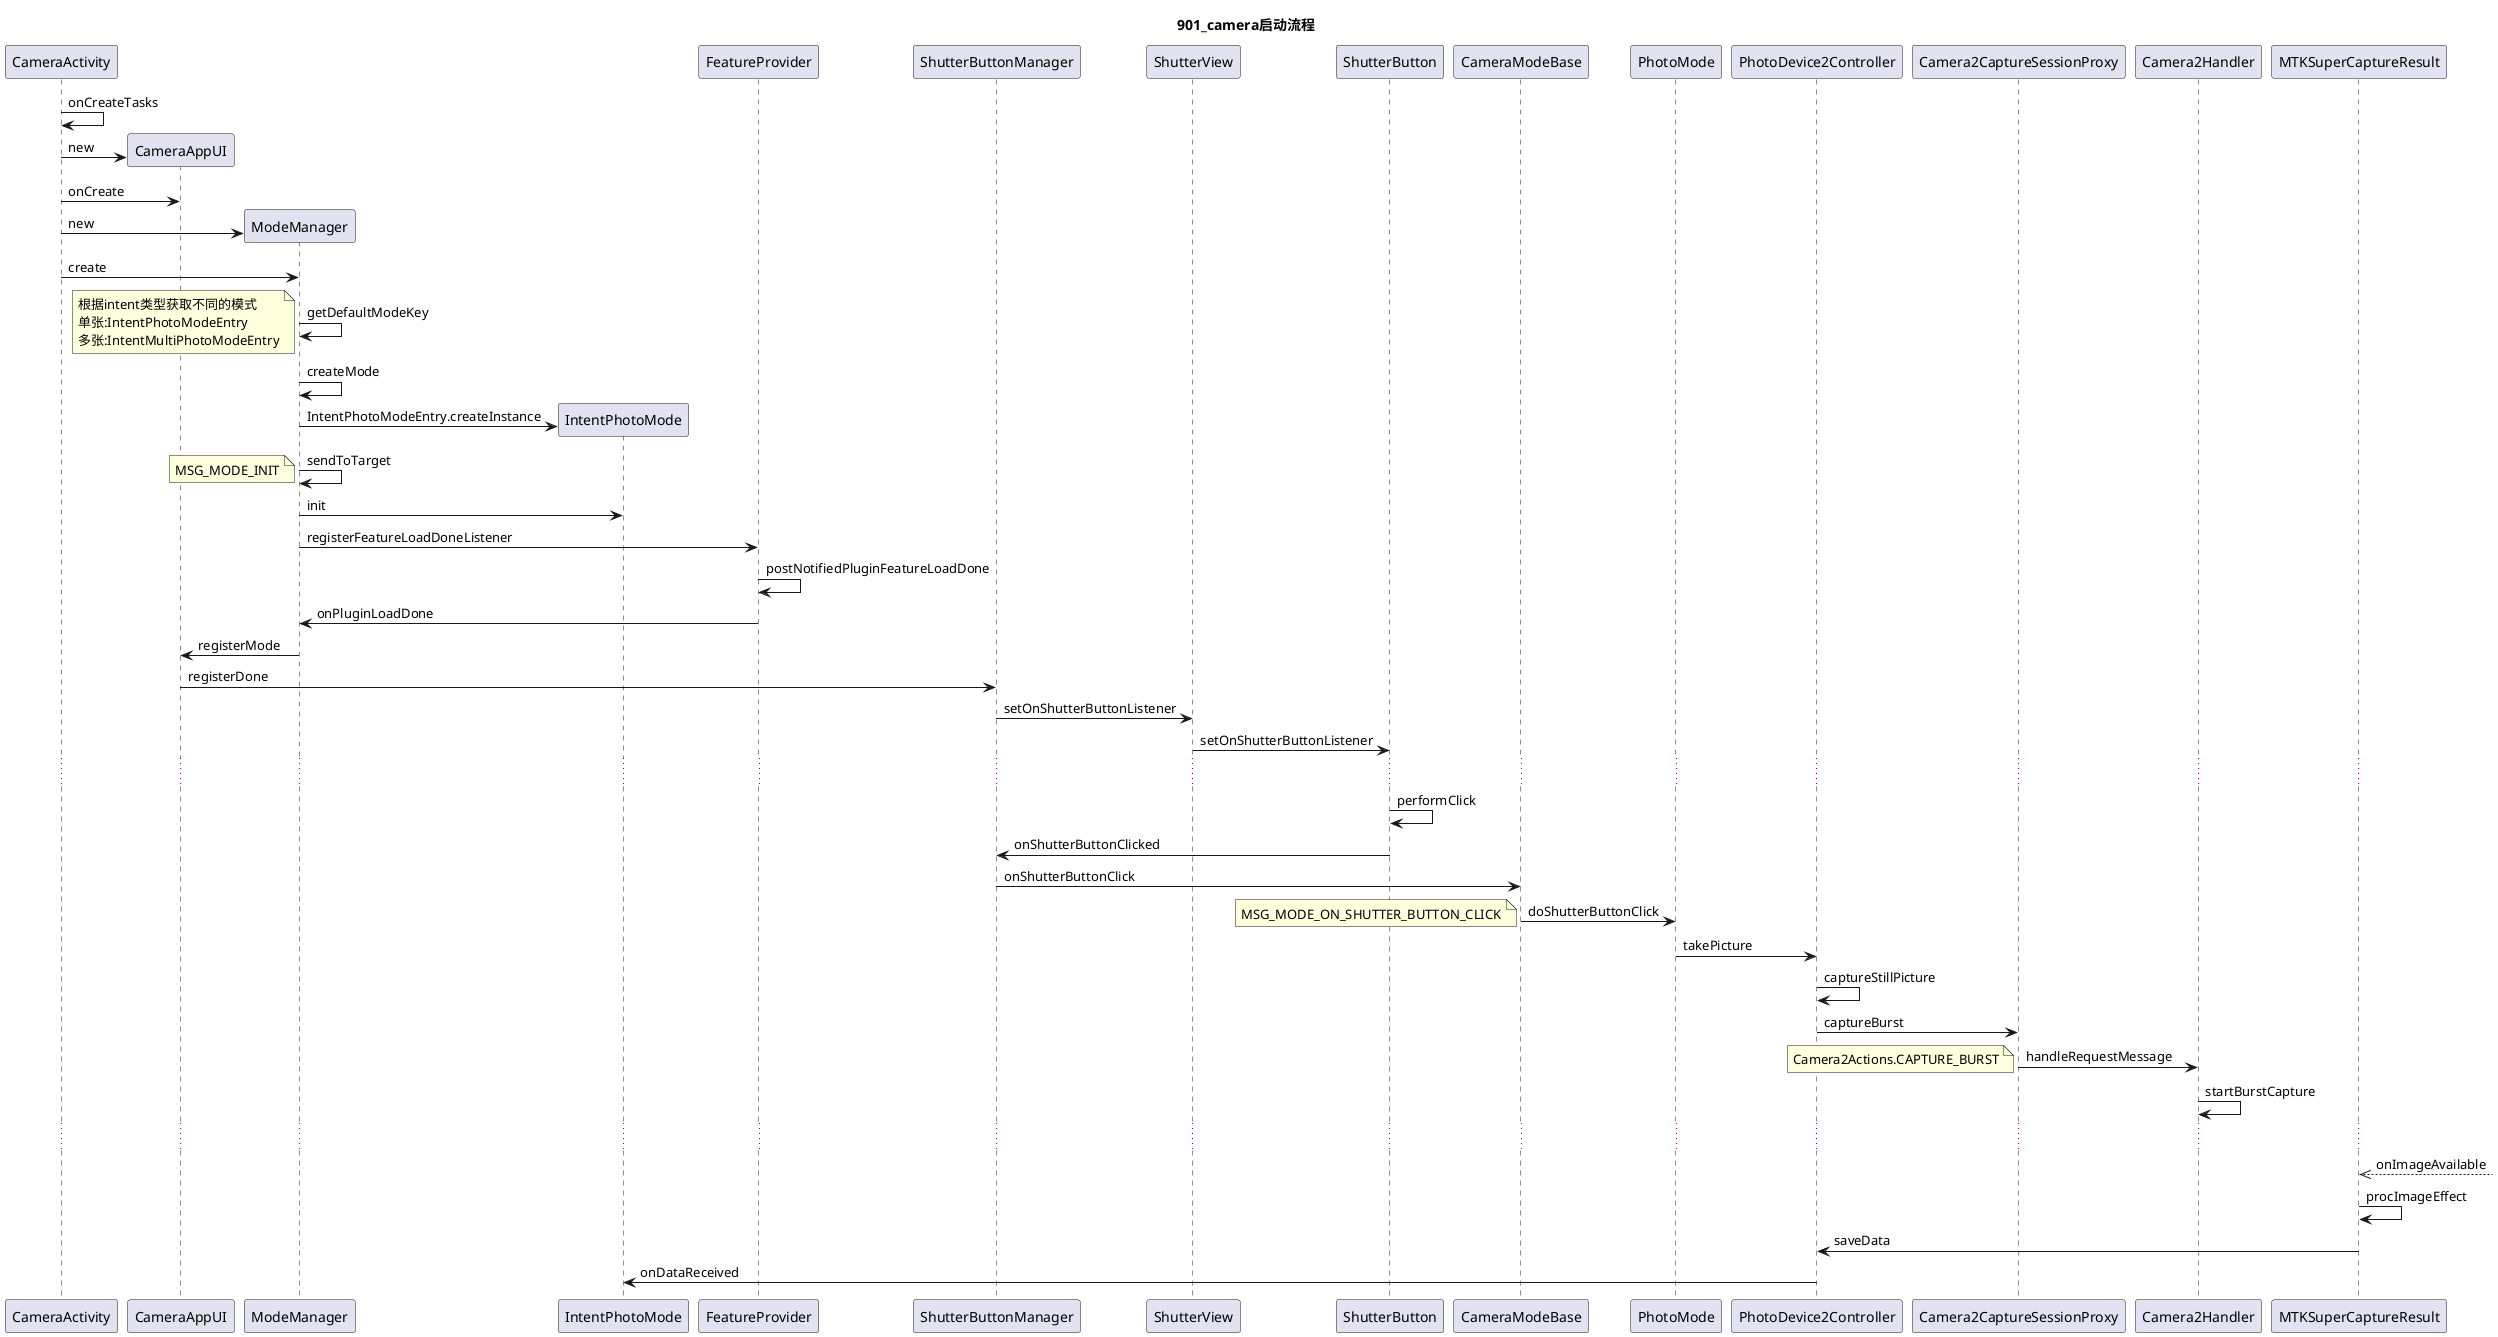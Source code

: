 @startuml
title 901_camera启动流程

CameraActivity -> CameraActivity:onCreateTasks

create CameraAppUI
CameraActivity ->CameraAppUI:new
CameraActivity->CameraAppUI:onCreate


create ModeManager
CameraActivity ->ModeManager:new
CameraActivity ->ModeManager:create
ModeManager->ModeManager:getDefaultModeKey
note left:根据intent类型获取不同的模式\n单张:IntentPhotoModeEntry\n多张:IntentMultiPhotoModeEntry
ModeManager->ModeManager:createMode

create IntentPhotoMode
ModeManager ->IntentPhotoMode:IntentPhotoModeEntry.createInstance
ModeManager->ModeManager:sendToTarget
note left:MSG_MODE_INIT
ModeManager ->IntentPhotoMode:init

ModeManager->FeatureProvider:registerFeatureLoadDoneListener
FeatureProvider->FeatureProvider:postNotifiedPluginFeatureLoadDone
FeatureProvider->ModeManager:onPluginLoadDone
ModeManager->CameraAppUI:registerMode
CameraAppUI->ShutterButtonManager:registerDone
ShutterButtonManager->ShutterView:setOnShutterButtonListener
ShutterView->ShutterButton:setOnShutterButtonListener

...
ShutterButton->ShutterButton:performClick
ShutterButton->ShutterButtonManager:onShutterButtonClicked
ShutterButtonManager->CameraModeBase:onShutterButtonClick
CameraModeBase->PhotoMode:doShutterButtonClick
note left: MSG_MODE_ON_SHUTTER_BUTTON_CLICK
PhotoMode->PhotoDevice2Controller:takePicture
PhotoDevice2Controller->PhotoDevice2Controller:captureStillPicture
PhotoDevice2Controller->Camera2CaptureSessionProxy:captureBurst
Camera2CaptureSessionProxy->Camera2Handler:handleRequestMessage
note left:Camera2Actions.CAPTURE_BURST
Camera2Handler->Camera2Handler:startBurstCapture


...
MTKSuperCaptureResult<<--]:onImageAvailable
MTKSuperCaptureResult->MTKSuperCaptureResult:procImageEffect
MTKSuperCaptureResult->PhotoDevice2Controller:saveData
PhotoDevice2Controller->IntentPhotoMode: onDataReceived


@enduml